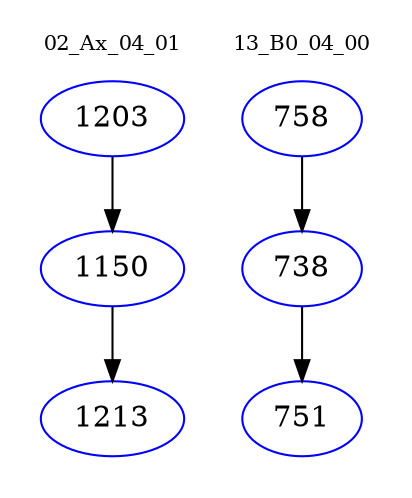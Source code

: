 digraph{
subgraph cluster_0 {
color = white
label = "02_Ax_04_01";
fontsize=10;
T0_1203 [label="1203", color="blue"]
T0_1203 -> T0_1150 [color="black"]
T0_1150 [label="1150", color="blue"]
T0_1150 -> T0_1213 [color="black"]
T0_1213 [label="1213", color="blue"]
}
subgraph cluster_1 {
color = white
label = "13_B0_04_00";
fontsize=10;
T1_758 [label="758", color="blue"]
T1_758 -> T1_738 [color="black"]
T1_738 [label="738", color="blue"]
T1_738 -> T1_751 [color="black"]
T1_751 [label="751", color="blue"]
}
}
